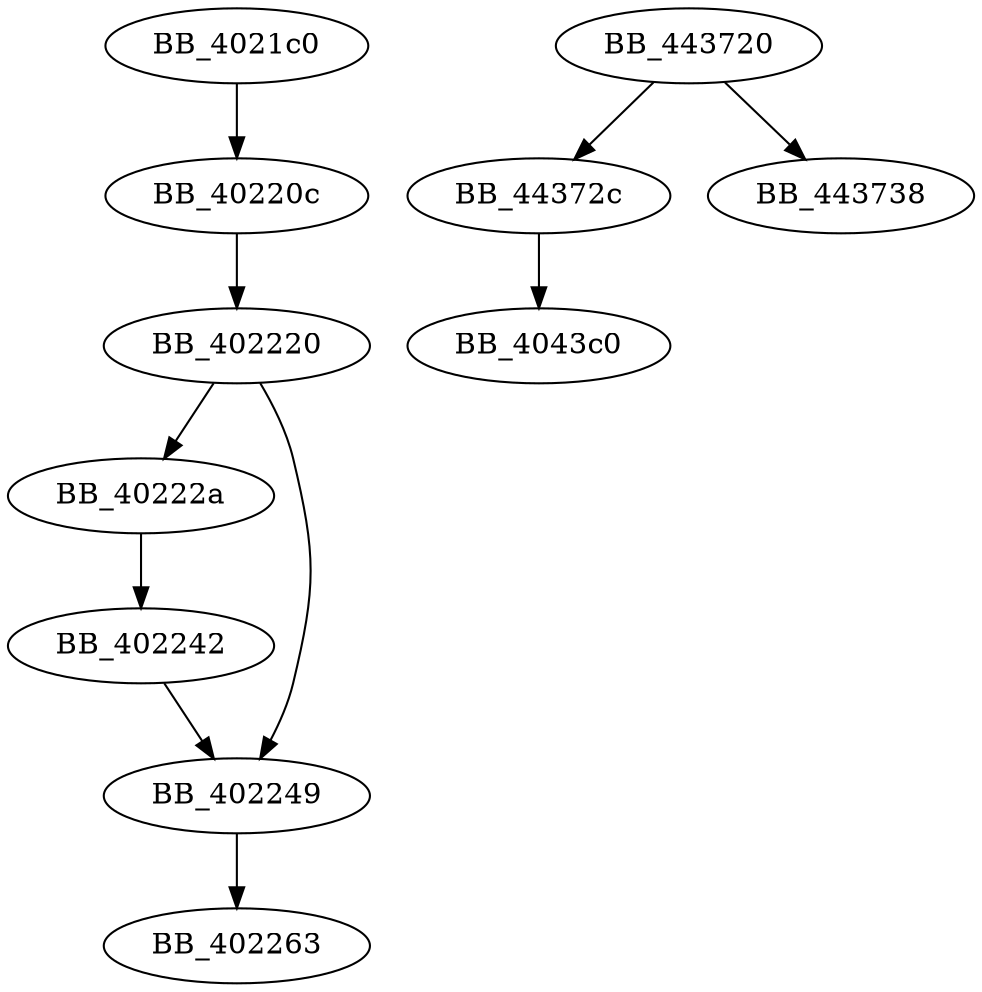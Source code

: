 DiGraph sub_4021C0{
BB_4021c0->BB_40220c
BB_40220c->BB_402220
BB_402220->BB_40222a
BB_402220->BB_402249
BB_40222a->BB_402242
BB_402242->BB_402249
BB_402249->BB_402263
BB_443720->BB_44372c
BB_443720->BB_443738
BB_44372c->BB_4043c0
}
